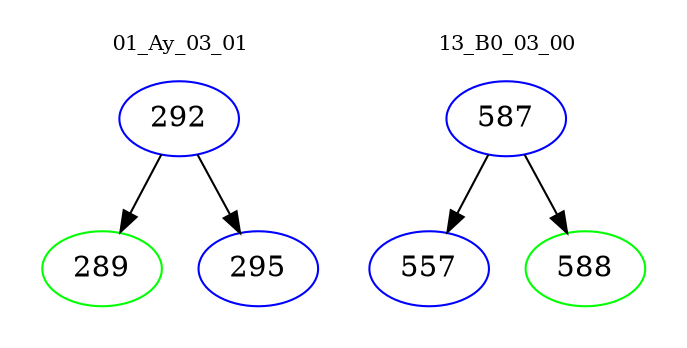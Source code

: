 digraph{
subgraph cluster_0 {
color = white
label = "01_Ay_03_01";
fontsize=10;
T0_292 [label="292", color="blue"]
T0_292 -> T0_289 [color="black"]
T0_289 [label="289", color="green"]
T0_292 -> T0_295 [color="black"]
T0_295 [label="295", color="blue"]
}
subgraph cluster_1 {
color = white
label = "13_B0_03_00";
fontsize=10;
T1_587 [label="587", color="blue"]
T1_587 -> T1_557 [color="black"]
T1_557 [label="557", color="blue"]
T1_587 -> T1_588 [color="black"]
T1_588 [label="588", color="green"]
}
}

